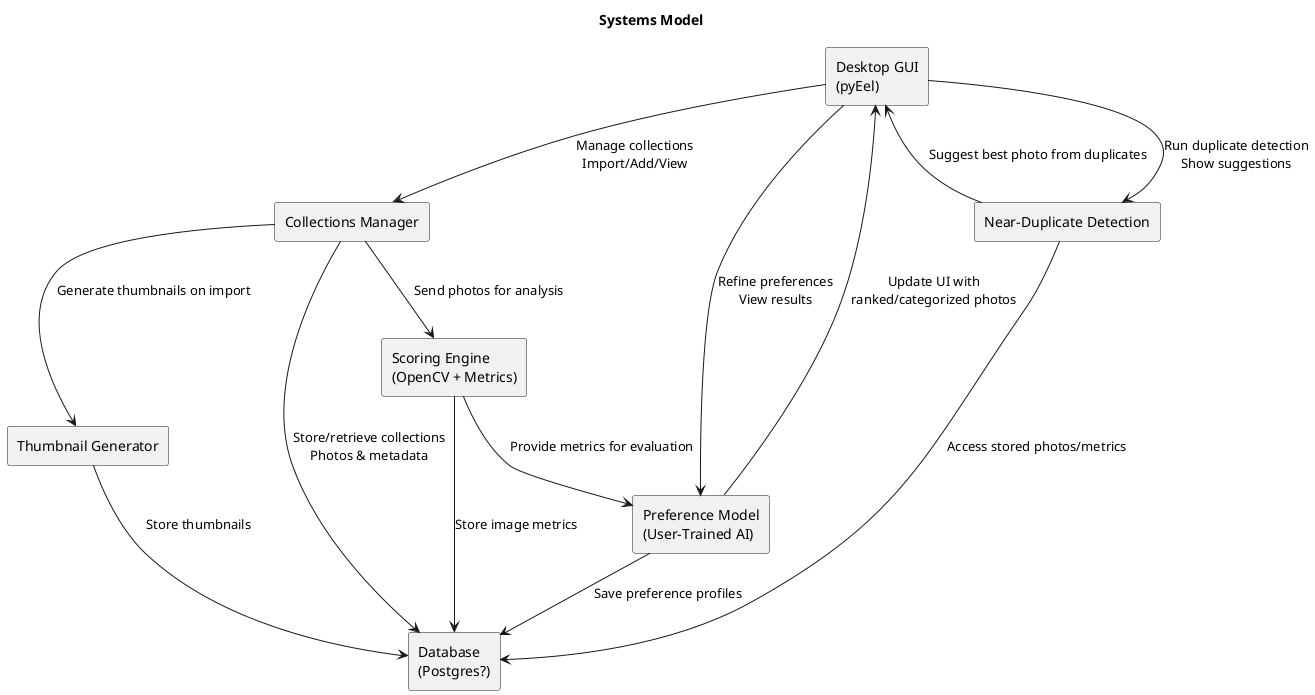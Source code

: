 @startuml
skinparam componentStyle rectangle
skinparam shadowing false

title Systems Model

' Main application
component "Desktop GUI\n(pyEel)" as GUI
component "Collections Manager" as Collections
component "Thumbnail Generator" as Thumbnails
component "Database\n(Postgres?)" as DB
component "Scoring Engine\n(OpenCV + Metrics)" as Scoring
component "Preference Model\n(User-Trained AI)" as Preference
component "Near-Duplicate Detection" as Duplicates

' Relationships
GUI --> Collections : Manage collections\nImport/Add/View
GUI --> Preference : Refine preferences\nView results
GUI --> Duplicates : Run duplicate detection\nShow suggestions

Collections --> DB : Store/retrieve collections\nPhotos & metadata
Collections --> Thumbnails : Generate thumbnails on import
Thumbnails --> DB : Store thumbnails

Collections --> Scoring : Send photos for analysis
Scoring --> DB : Store image metrics
Scoring --> Preference : Provide metrics for evaluation

Preference --> DB : Save preference profiles
Preference --> GUI : Update UI with\nranked/categorized photos

Duplicates --> DB : Access stored photos/metrics
Duplicates --> GUI : Suggest best photo from duplicates

@enduml
